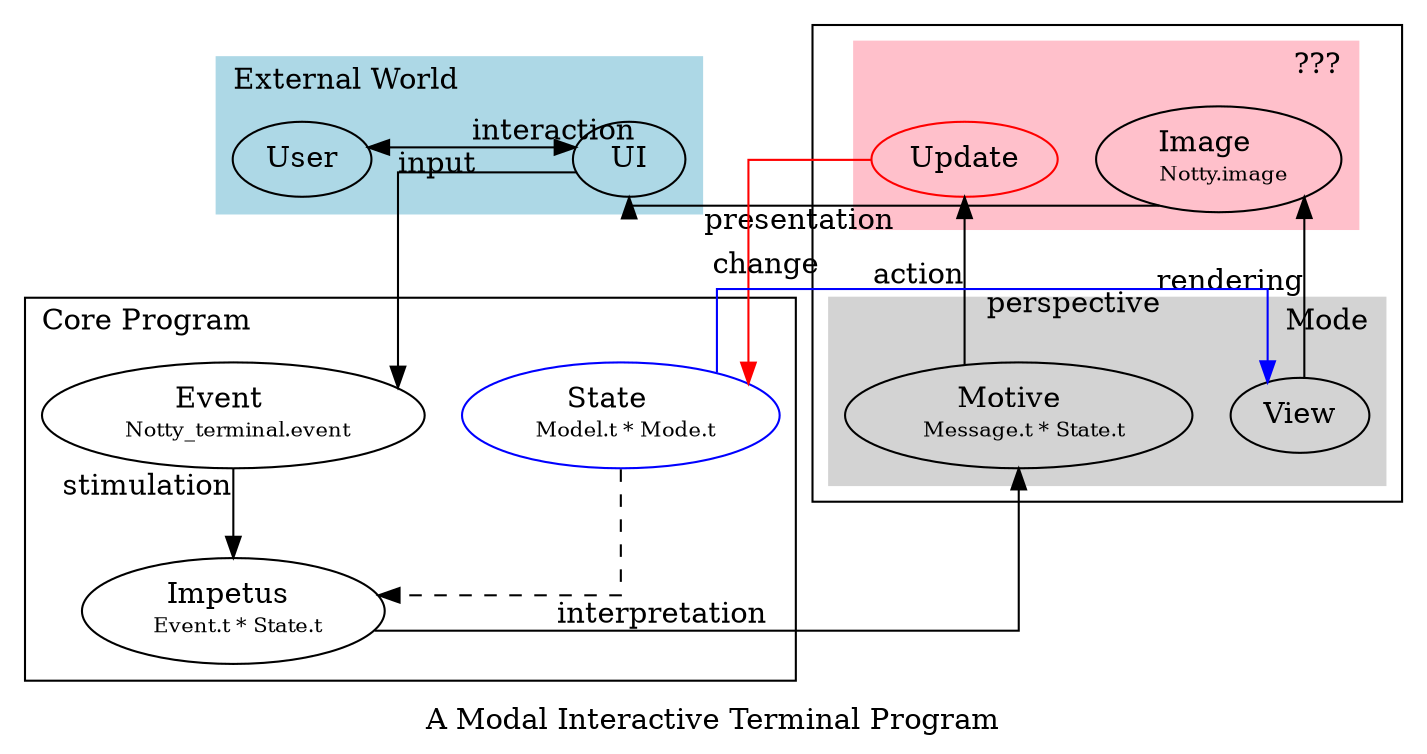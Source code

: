 digraph Program {
  splines = ortho;
  
  {rank = same UI, Image, Update};
  {rank = source View, Motive}
  {rank = source State}
  newrank = true;

  subgraph cluster_External {
    // Style
    label = "External World";
    labeljust = "l";
    style = filled;
    color = lightblue;

    // Nodes
    {rank = same UI, User};
    UI;
    User;

    // Edges
    User -> UI [label = "interaction", dir = both];
  }

  subgraph cluster_WHat {
    subgraph cluster_Thing {
      label = "???";
      labeljust = "r";
      style = filled;
      color = pink;
      Update [color = red];
      Image   [label = <Image   <br/> <font point-size="10">Notty.image</font>>];
    }

    subgraph cluster_Mode {
      // Style
      label = "Mode";
      labeljust = "r";
      style = filled;
      color = lightgrey;

      // Nodes
      {rank = same View, Motive};
      Motive  [label = <Motive  <br/> <font point-size="10">Message.t * State.t</font>>];
      View
    }
  }

  subgraph cluster_CoreProgram {
    // Style
    label = "Core Program";
    labeljust = "l";

    // Nodes
    // {rank = same Event, Impetus, State}
    State   [label = <State   <br/> <font point-size="10">Model.t * Mode.t</font>>, color = blue];
    Impetus [label = <Impetus <br/> <font point-size="10">Event.t * State.t</font>>];
    Event   [label = <Event   <br/> <font point-size="10">Notty_terminal.event</font>>];

    // Edges
    Event   -> Impetus  [xlabel = "stimulation", weight = 10];
    State   -> Impetus  [style = dashed];
  }
  
  // Thing -> Core Program
  Update -> State [label = "change", color = red]

  // Thing -> External World
  Image -> UI [xlabel = "presentation"]

  // Core Program -> Mode
  Impetus -> Motive [xlabel = "interpretation"];
  State  -> View [xlabel = "perspective", color = blue];

  // Mode -> Thing
  Motive -> Update [xlabel = "action"];
  View   -> Image [xlabel = "rendering"];

  // Exteranl World -> Core Program
  UI      -> Event [xlabel = "input"];

  label = "A Modal Interactive Terminal Program";
}
